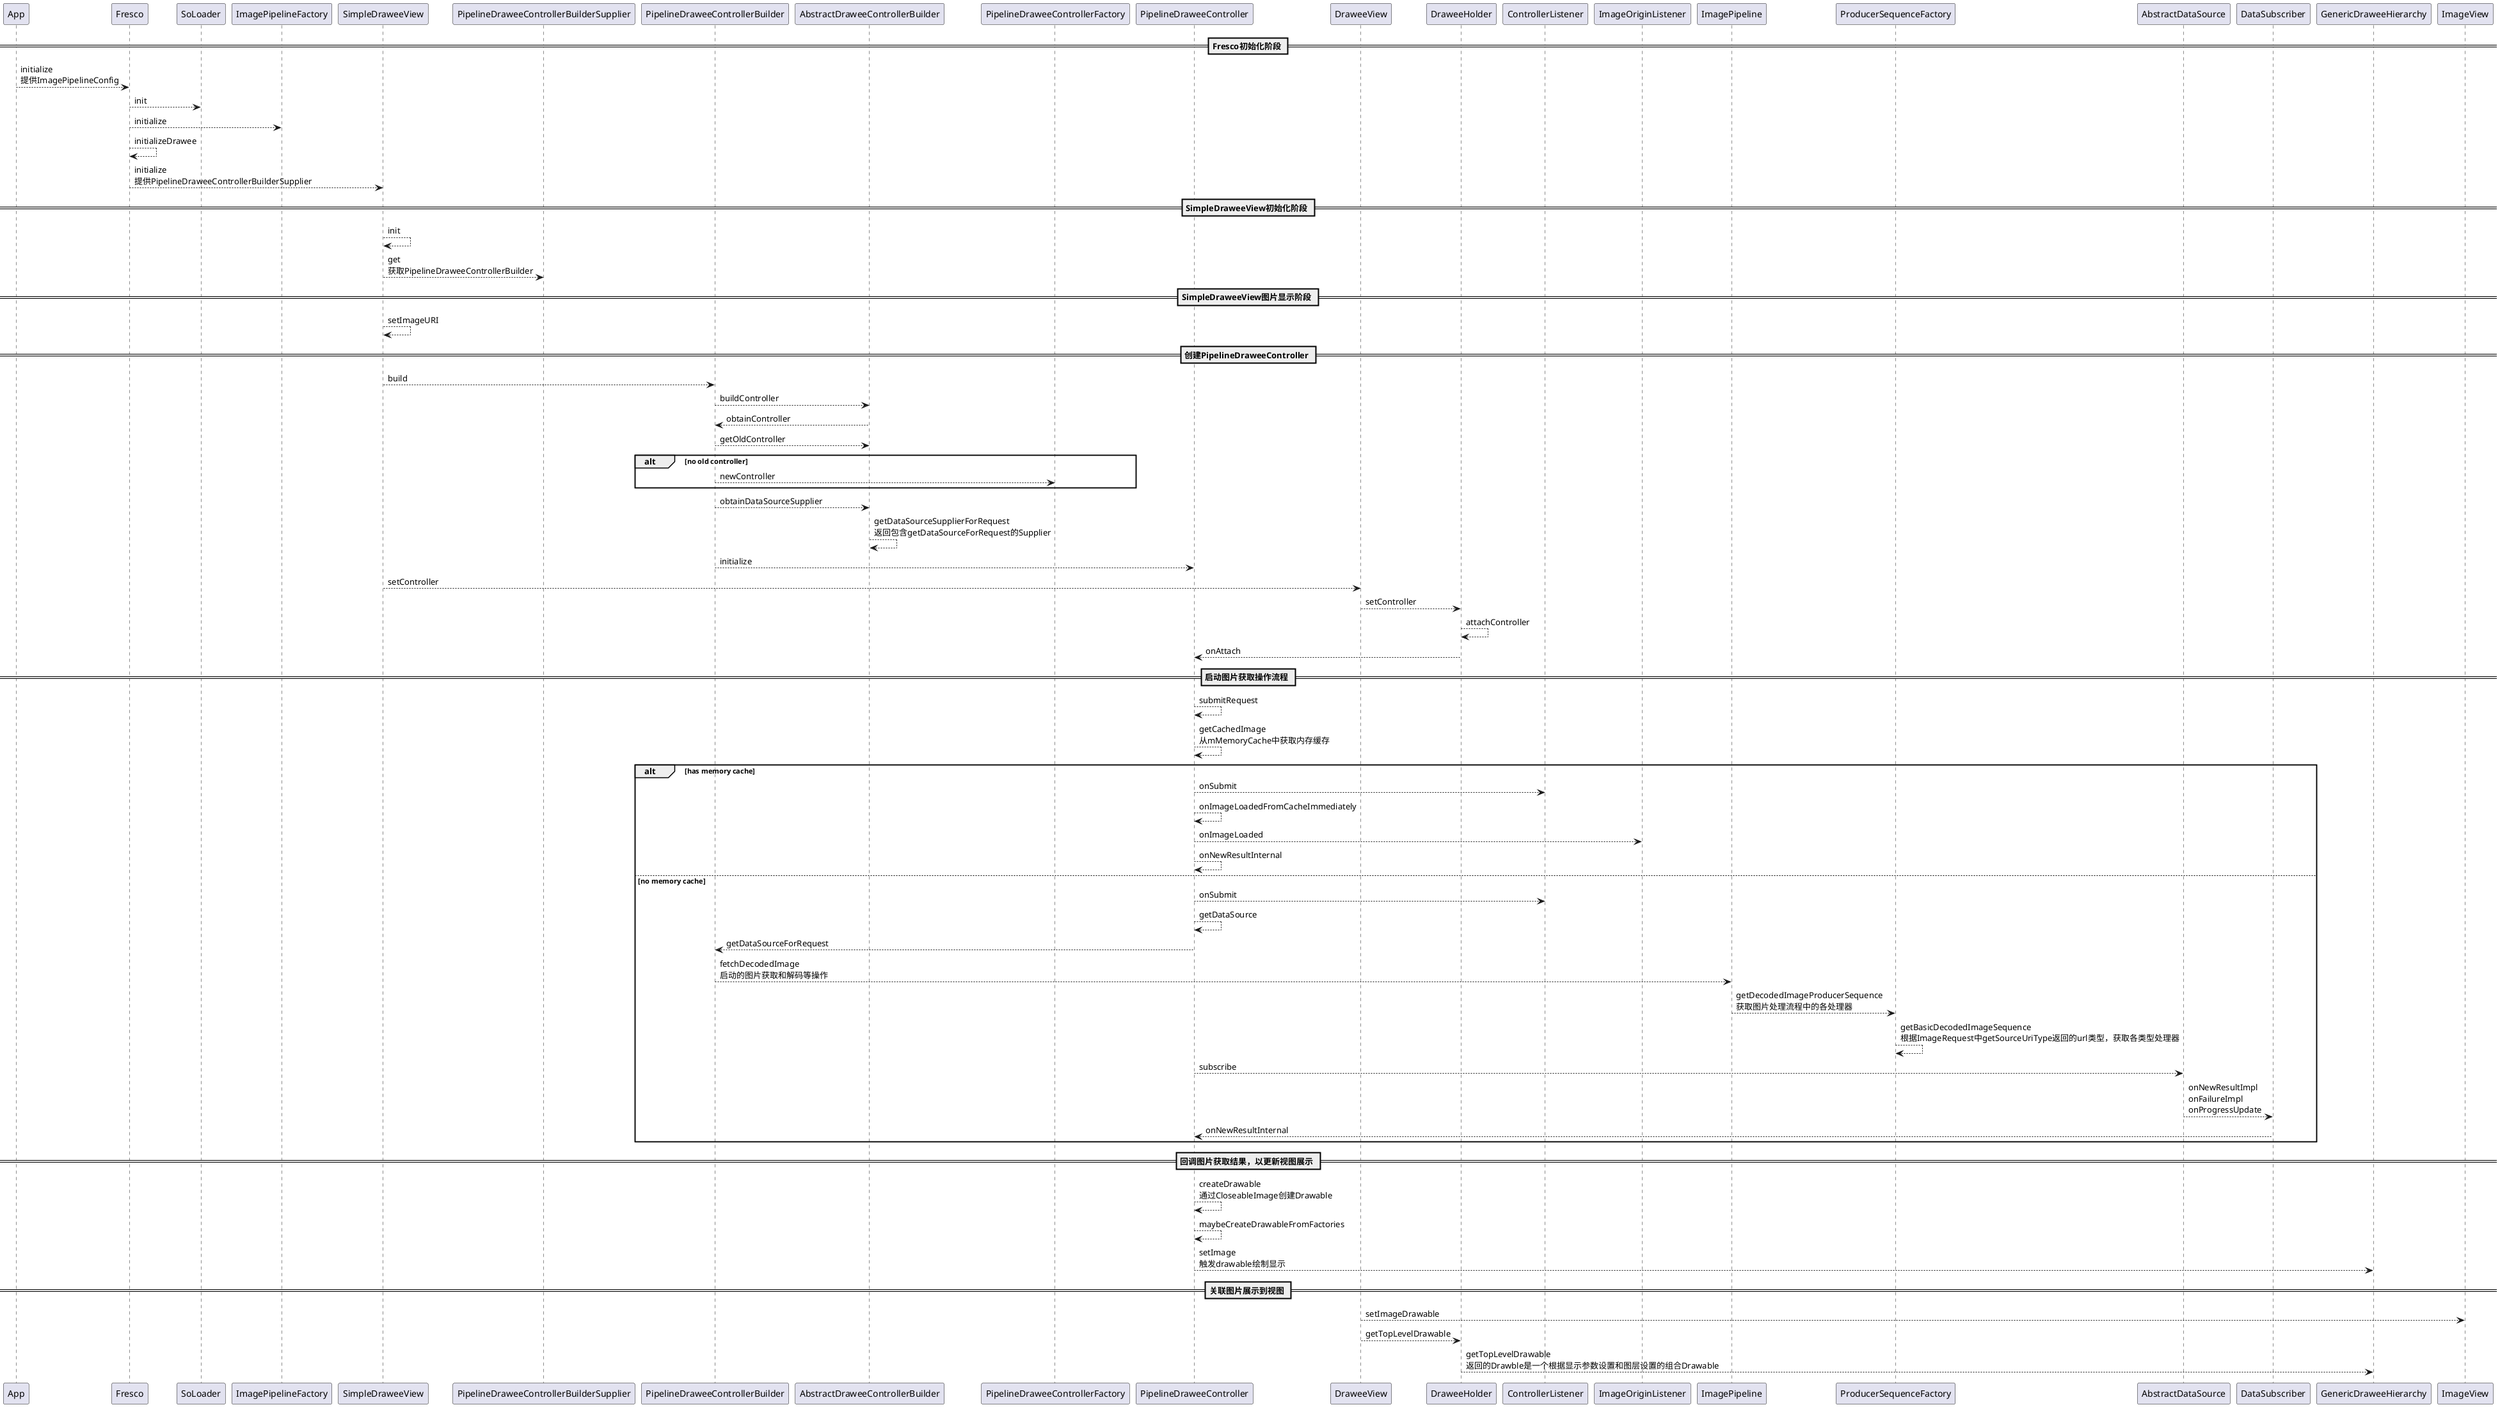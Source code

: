@startuml fresco

== Fresco初始化阶段 ==

App --> Fresco: initialize \n提供ImagePipelineConfig
Fresco --> SoLoader: init
Fresco --> ImagePipelineFactory: initialize
Fresco --> Fresco: initializeDrawee
Fresco --> SimpleDraweeView: initialize \n提供PipelineDraweeControllerBuilderSupplier

== SimpleDraweeView初始化阶段 ==

SimpleDraweeView --> SimpleDraweeView: init
SimpleDraweeView --> PipelineDraweeControllerBuilderSupplier: get \n获取PipelineDraweeControllerBuilder

== SimpleDraweeView图片显示阶段 ==

SimpleDraweeView --> SimpleDraweeView: setImageURI

== 创建PipelineDraweeController ==

SimpleDraweeView --> PipelineDraweeControllerBuilder: build
PipelineDraweeControllerBuilder --> AbstractDraweeControllerBuilder: buildController
AbstractDraweeControllerBuilder --> PipelineDraweeControllerBuilder: obtainController
PipelineDraweeControllerBuilder --> AbstractDraweeControllerBuilder: getOldController
alt no old controller
    PipelineDraweeControllerBuilder --> PipelineDraweeControllerFactory: newController
end
PipelineDraweeControllerBuilder --> AbstractDraweeControllerBuilder: obtainDataSourceSupplier
AbstractDraweeControllerBuilder --> AbstractDraweeControllerBuilder: getDataSourceSupplierForRequest \n返回包含getDataSourceForRequest的Supplier  
PipelineDraweeControllerBuilder --> PipelineDraweeController: initialize

SimpleDraweeView --> DraweeView: setController
DraweeView --> DraweeHolder: setController
DraweeHolder --> DraweeHolder: attachController
DraweeHolder --> PipelineDraweeController: onAttach

== 启动图片获取操作流程 ==

PipelineDraweeController --> PipelineDraweeController: submitRequest
PipelineDraweeController --> PipelineDraweeController: getCachedImage \n从mMemoryCache中获取内存缓存
alt has memory cache
    PipelineDraweeController --> ControllerListener: onSubmit
    PipelineDraweeController --> PipelineDraweeController: onImageLoadedFromCacheImmediately
    PipelineDraweeController --> ImageOriginListener: onImageLoaded
    PipelineDraweeController --> PipelineDraweeController: onNewResultInternal
else no memory cache
    PipelineDraweeController --> ControllerListener: onSubmit
    PipelineDraweeController --> PipelineDraweeController: getDataSource
    PipelineDraweeController --> PipelineDraweeControllerBuilder: getDataSourceForRequest
    PipelineDraweeControllerBuilder --> ImagePipeline: fetchDecodedImage \n启动的图片获取和解码等操作
    ImagePipeline --> ProducerSequenceFactory: getDecodedImageProducerSequence \n获取图片处理流程中的各处理器 
    ProducerSequenceFactory --> ProducerSequenceFactory: getBasicDecodedImageSequence \n根据ImageRequest中getSourceUriType返回的url类型，获取各类型处理器
    PipelineDraweeController --> AbstractDataSource: subscribe
    AbstractDataSource --> DataSubscriber: onNewResultImpl\nonFailureImpl\nonProgressUpdate
    DataSubscriber --> PipelineDraweeController: onNewResultInternal
end

== 回调图片获取结果，以更新视图展示 ==

PipelineDraweeController --> PipelineDraweeController: createDrawable \n通过CloseableImage创建Drawable
PipelineDraweeController --> PipelineDraweeController: maybeCreateDrawableFromFactories
PipelineDraweeController --> GenericDraweeHierarchy: setImage \n触发drawable绘制显示

== 关联图片展示到视图 ==

DraweeView --> ImageView: setImageDrawable
DraweeView --> DraweeHolder: getTopLevelDrawable
DraweeHolder --> GenericDraweeHierarchy: getTopLevelDrawable \n返回的Drawble是一个根据显示参数设置和图层设置的组合Drawable

@enduml